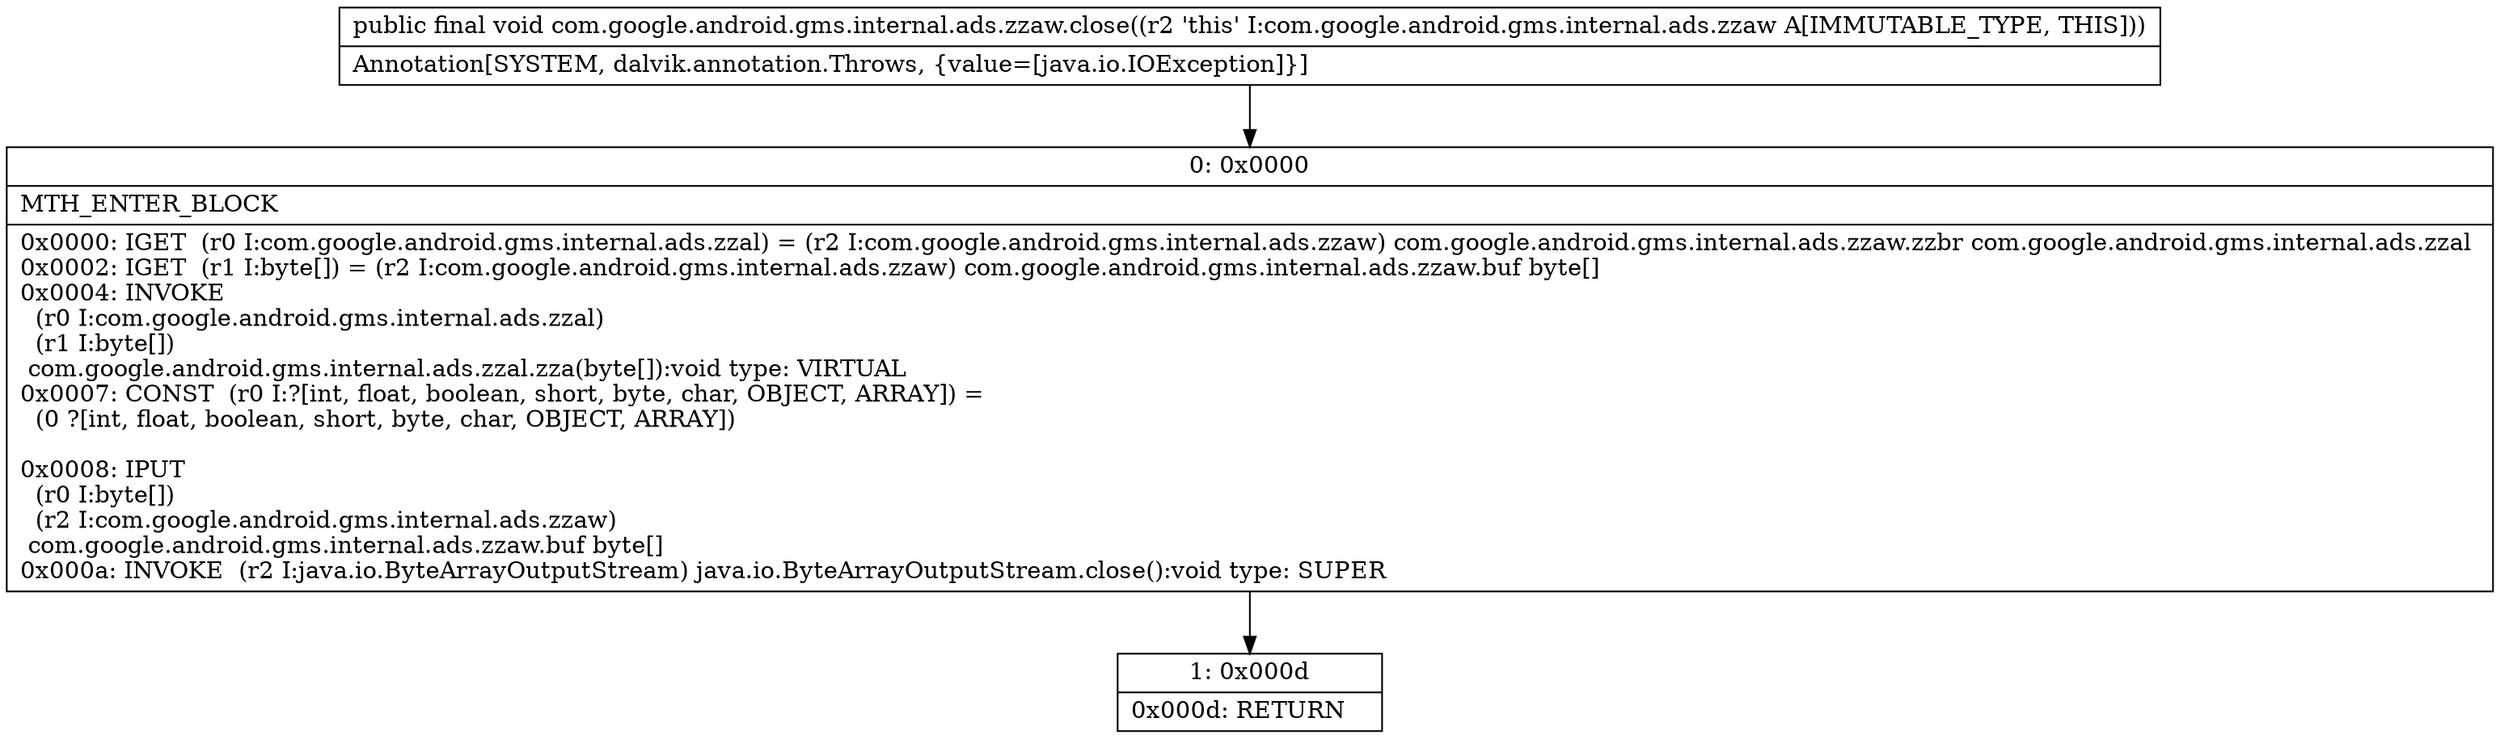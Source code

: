 digraph "CFG forcom.google.android.gms.internal.ads.zzaw.close()V" {
Node_0 [shape=record,label="{0\:\ 0x0000|MTH_ENTER_BLOCK\l|0x0000: IGET  (r0 I:com.google.android.gms.internal.ads.zzal) = (r2 I:com.google.android.gms.internal.ads.zzaw) com.google.android.gms.internal.ads.zzaw.zzbr com.google.android.gms.internal.ads.zzal \l0x0002: IGET  (r1 I:byte[]) = (r2 I:com.google.android.gms.internal.ads.zzaw) com.google.android.gms.internal.ads.zzaw.buf byte[] \l0x0004: INVOKE  \l  (r0 I:com.google.android.gms.internal.ads.zzal)\l  (r1 I:byte[])\l com.google.android.gms.internal.ads.zzal.zza(byte[]):void type: VIRTUAL \l0x0007: CONST  (r0 I:?[int, float, boolean, short, byte, char, OBJECT, ARRAY]) = \l  (0 ?[int, float, boolean, short, byte, char, OBJECT, ARRAY])\l \l0x0008: IPUT  \l  (r0 I:byte[])\l  (r2 I:com.google.android.gms.internal.ads.zzaw)\l com.google.android.gms.internal.ads.zzaw.buf byte[] \l0x000a: INVOKE  (r2 I:java.io.ByteArrayOutputStream) java.io.ByteArrayOutputStream.close():void type: SUPER \l}"];
Node_1 [shape=record,label="{1\:\ 0x000d|0x000d: RETURN   \l}"];
MethodNode[shape=record,label="{public final void com.google.android.gms.internal.ads.zzaw.close((r2 'this' I:com.google.android.gms.internal.ads.zzaw A[IMMUTABLE_TYPE, THIS]))  | Annotation[SYSTEM, dalvik.annotation.Throws, \{value=[java.io.IOException]\}]\l}"];
MethodNode -> Node_0;
Node_0 -> Node_1;
}


